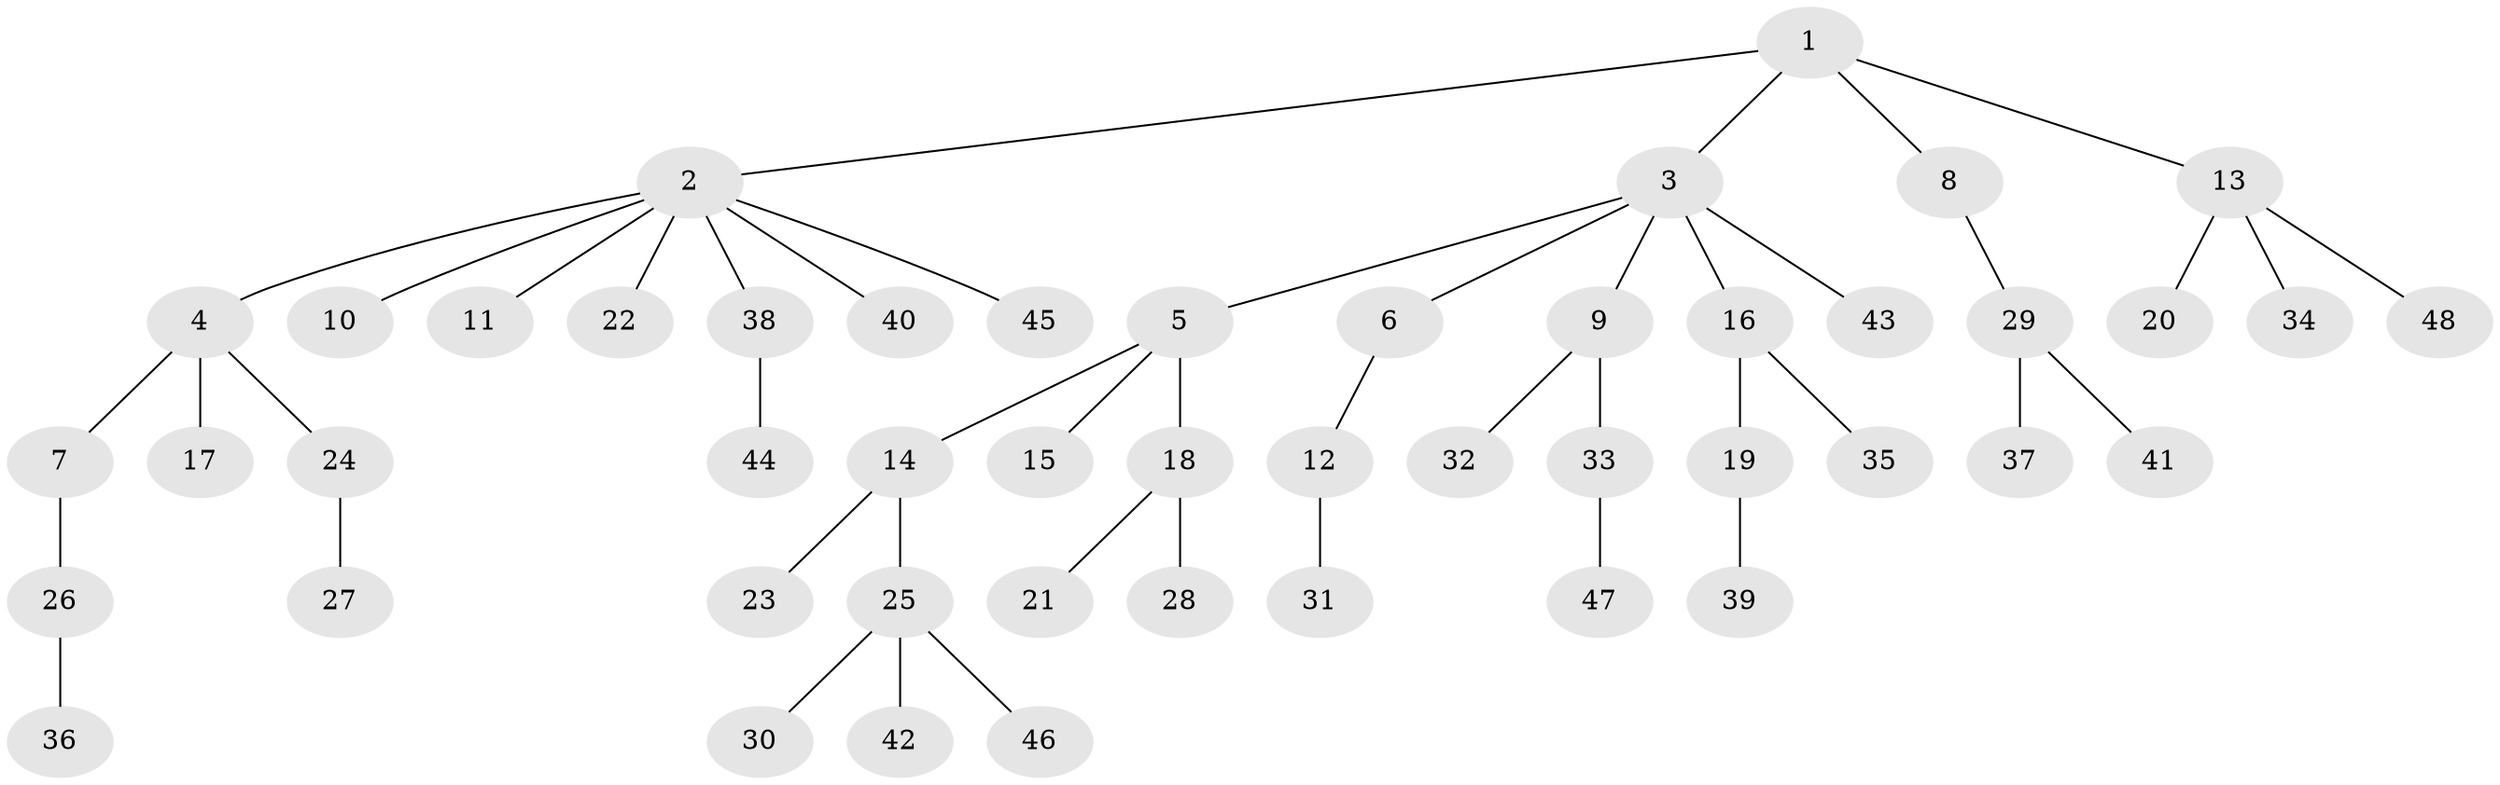 // original degree distribution, {5: 0.0379746835443038, 9: 0.012658227848101266, 7: 0.012658227848101266, 4: 0.06329113924050633, 3: 0.08860759493670886, 1: 0.5063291139240507, 2: 0.27848101265822783}
// Generated by graph-tools (version 1.1) at 2025/51/03/04/25 22:51:26]
// undirected, 48 vertices, 47 edges
graph export_dot {
  node [color=gray90,style=filled];
  1;
  2;
  3;
  4;
  5;
  6;
  7;
  8;
  9;
  10;
  11;
  12;
  13;
  14;
  15;
  16;
  17;
  18;
  19;
  20;
  21;
  22;
  23;
  24;
  25;
  26;
  27;
  28;
  29;
  30;
  31;
  32;
  33;
  34;
  35;
  36;
  37;
  38;
  39;
  40;
  41;
  42;
  43;
  44;
  45;
  46;
  47;
  48;
  1 -- 2 [weight=1.0];
  1 -- 3 [weight=1.0];
  1 -- 8 [weight=1.0];
  1 -- 13 [weight=1.0];
  2 -- 4 [weight=1.0];
  2 -- 10 [weight=1.0];
  2 -- 11 [weight=1.0];
  2 -- 22 [weight=1.0];
  2 -- 38 [weight=1.0];
  2 -- 40 [weight=1.0];
  2 -- 45 [weight=1.0];
  3 -- 5 [weight=1.0];
  3 -- 6 [weight=1.0];
  3 -- 9 [weight=1.0];
  3 -- 16 [weight=1.0];
  3 -- 43 [weight=1.0];
  4 -- 7 [weight=1.0];
  4 -- 17 [weight=1.0];
  4 -- 24 [weight=1.0];
  5 -- 14 [weight=1.0];
  5 -- 15 [weight=1.0];
  5 -- 18 [weight=1.0];
  6 -- 12 [weight=1.0];
  7 -- 26 [weight=1.0];
  8 -- 29 [weight=1.0];
  9 -- 32 [weight=1.0];
  9 -- 33 [weight=1.0];
  12 -- 31 [weight=1.0];
  13 -- 20 [weight=1.0];
  13 -- 34 [weight=1.0];
  13 -- 48 [weight=1.0];
  14 -- 23 [weight=1.0];
  14 -- 25 [weight=1.0];
  16 -- 19 [weight=1.0];
  16 -- 35 [weight=1.0];
  18 -- 21 [weight=1.0];
  18 -- 28 [weight=1.0];
  19 -- 39 [weight=1.0];
  24 -- 27 [weight=1.0];
  25 -- 30 [weight=1.0];
  25 -- 42 [weight=1.0];
  25 -- 46 [weight=1.0];
  26 -- 36 [weight=1.0];
  29 -- 37 [weight=1.0];
  29 -- 41 [weight=1.0];
  33 -- 47 [weight=1.0];
  38 -- 44 [weight=1.0];
}
